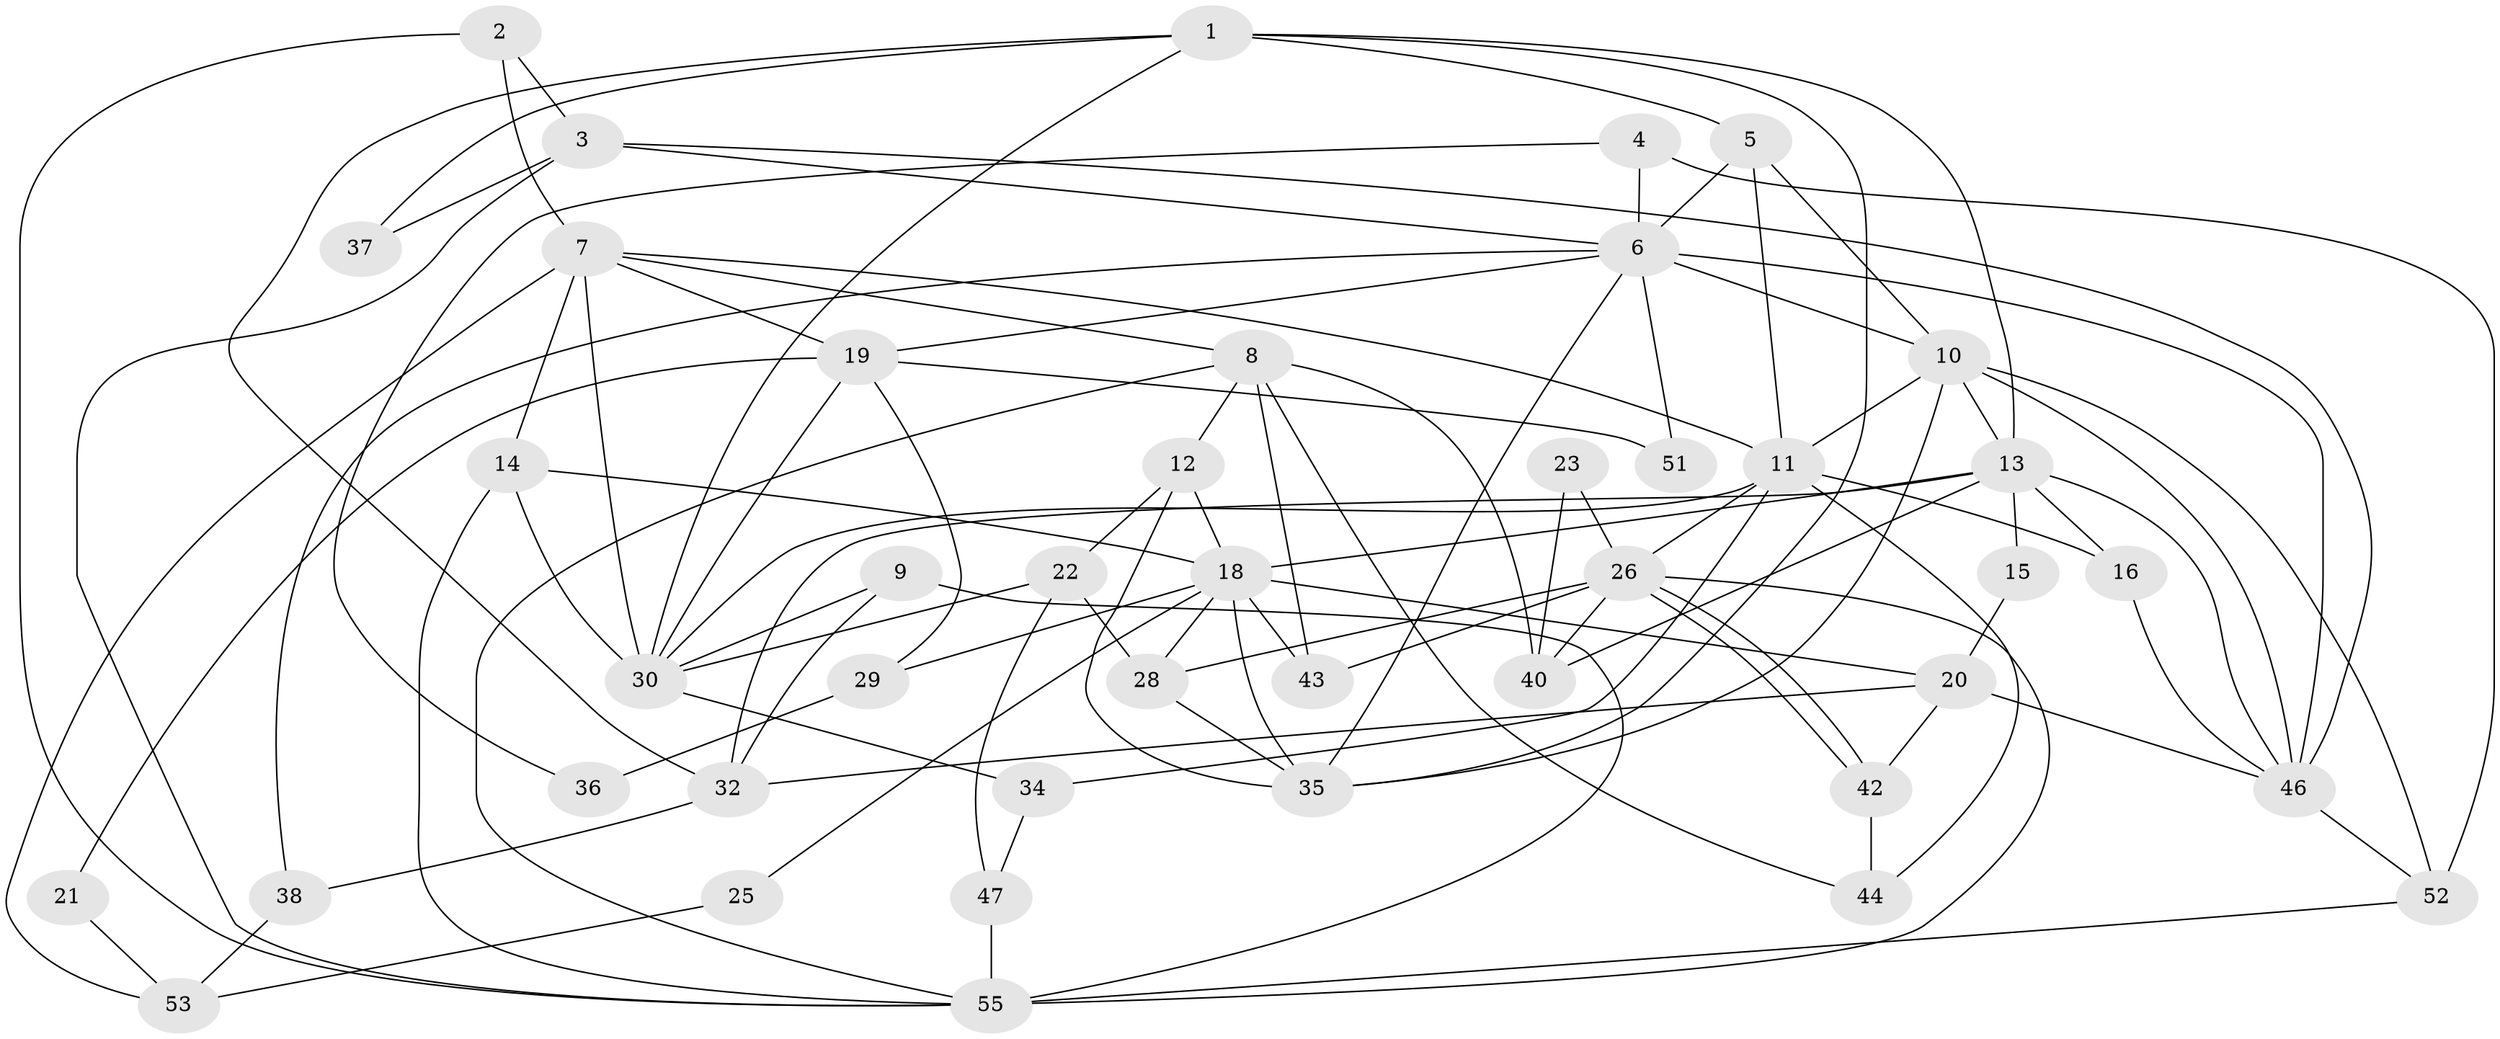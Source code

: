 // Generated by graph-tools (version 1.1) at 2025/23/03/03/25 07:23:59]
// undirected, 43 vertices, 99 edges
graph export_dot {
graph [start="1"]
  node [color=gray90,style=filled];
  1 [super="+54"];
  2;
  3 [super="+31"];
  4 [super="+49"];
  5;
  6 [super="+17"];
  7 [super="+62"];
  8 [super="+57"];
  9 [super="+60"];
  10 [super="+59"];
  11 [super="+39"];
  12 [super="+41"];
  13 [super="+27"];
  14 [super="+24"];
  15;
  16;
  18 [super="+33"];
  19 [super="+48"];
  20;
  21;
  22;
  23;
  25;
  26 [super="+50"];
  28;
  29;
  30 [super="+58"];
  32;
  34;
  35 [super="+45"];
  36;
  37;
  38;
  40;
  42;
  43;
  44;
  46 [super="+61"];
  47;
  51;
  52;
  53;
  55 [super="+56"];
  1 -- 37;
  1 -- 32;
  1 -- 5;
  1 -- 13;
  1 -- 35;
  1 -- 30;
  2 -- 3;
  2 -- 55;
  2 -- 7;
  3 -- 6;
  3 -- 37;
  3 -- 46 [weight=2];
  3 -- 55;
  4 -- 52 [weight=2];
  4 -- 36;
  4 -- 6;
  5 -- 6;
  5 -- 11;
  5 -- 10;
  6 -- 35;
  6 -- 38;
  6 -- 19;
  6 -- 51;
  6 -- 10;
  6 -- 46;
  7 -- 8;
  7 -- 14;
  7 -- 53;
  7 -- 11;
  7 -- 30;
  7 -- 19;
  8 -- 43;
  8 -- 44;
  8 -- 55;
  8 -- 40;
  8 -- 12;
  9 -- 55 [weight=2];
  9 -- 32;
  9 -- 30;
  10 -- 52;
  10 -- 35;
  10 -- 11;
  10 -- 46;
  10 -- 13;
  11 -- 16 [weight=2];
  11 -- 34;
  11 -- 44;
  11 -- 30;
  11 -- 26;
  12 -- 35;
  12 -- 22;
  12 -- 18;
  13 -- 15;
  13 -- 40;
  13 -- 46;
  13 -- 18;
  13 -- 16;
  13 -- 32;
  14 -- 55;
  14 -- 30;
  14 -- 18;
  15 -- 20;
  16 -- 46;
  18 -- 28;
  18 -- 35;
  18 -- 20;
  18 -- 25;
  18 -- 29;
  18 -- 43;
  19 -- 29;
  19 -- 30;
  19 -- 51;
  19 -- 21;
  20 -- 42;
  20 -- 32;
  20 -- 46;
  21 -- 53;
  22 -- 28;
  22 -- 47;
  22 -- 30;
  23 -- 40;
  23 -- 26;
  25 -- 53;
  26 -- 42;
  26 -- 42;
  26 -- 43;
  26 -- 55;
  26 -- 40;
  26 -- 28;
  28 -- 35;
  29 -- 36;
  30 -- 34;
  32 -- 38;
  34 -- 47;
  38 -- 53;
  42 -- 44;
  46 -- 52;
  47 -- 55;
  52 -- 55;
}
